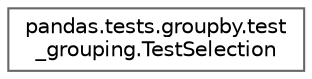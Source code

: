 digraph "Graphical Class Hierarchy"
{
 // LATEX_PDF_SIZE
  bgcolor="transparent";
  edge [fontname=Helvetica,fontsize=10,labelfontname=Helvetica,labelfontsize=10];
  node [fontname=Helvetica,fontsize=10,shape=box,height=0.2,width=0.4];
  rankdir="LR";
  Node0 [id="Node000000",label="pandas.tests.groupby.test\l_grouping.TestSelection",height=0.2,width=0.4,color="grey40", fillcolor="white", style="filled",URL="$d1/d25/classpandas_1_1tests_1_1groupby_1_1test__grouping_1_1TestSelection.html",tooltip=" "];
}
